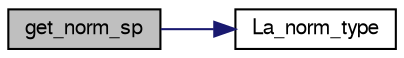 digraph G
{
  edge [fontname="FreeSans",fontsize=10,labelfontname="FreeSans",labelfontsize=10];
  node [fontname="FreeSans",fontsize=10,shape=record];
  rankdir=LR;
  Node1 [label="get_norm_sp",height=0.2,width=0.4,color="black", fillcolor="grey75", style="filled" fontcolor="black"];
  Node1 -> Node2 [color="midnightblue",fontsize=10,style="solid",fontname="FreeSans"];
  Node2 [label="La_norm_type",height=0.2,width=0.4,color="black", fillcolor="white", style="filled",URL="$Mutils_8c.html#e83d110234906231be64768d898c866c"];
}
